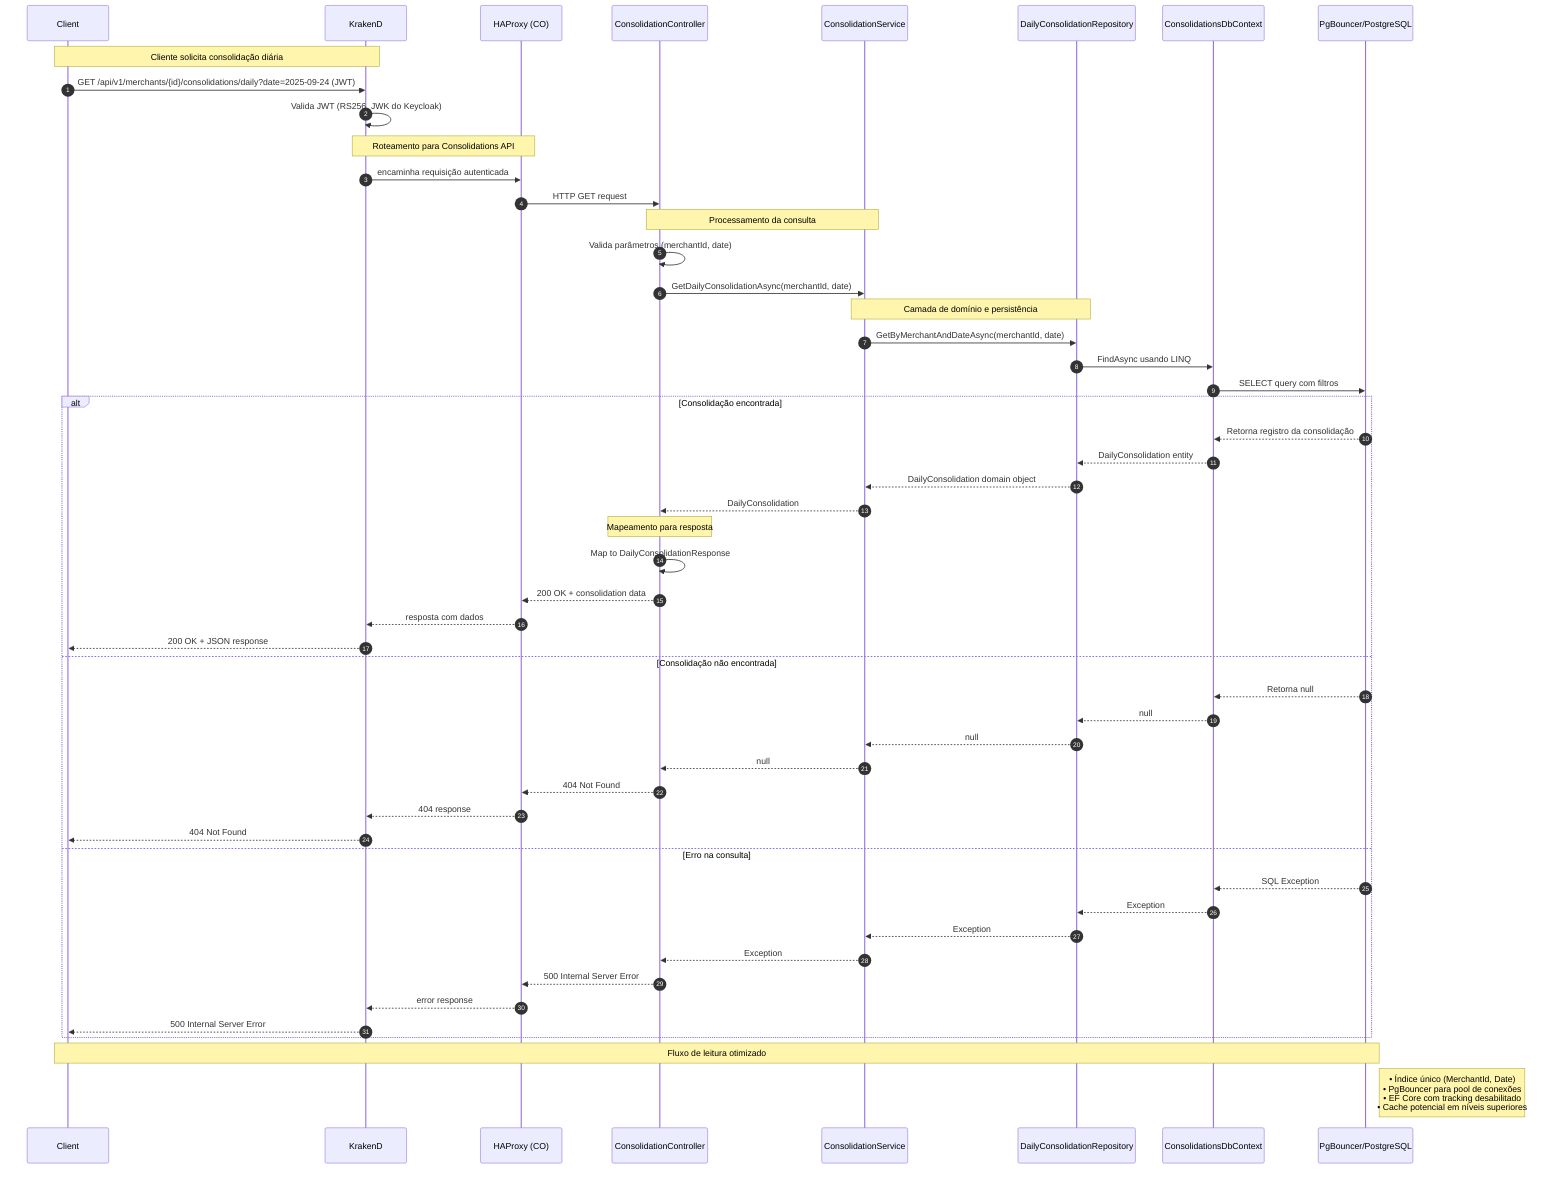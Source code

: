 sequenceDiagram
  autonumber
  participant Client
  participant Gateway as KrakenD
  participant LB as HAProxy (CO)
  participant Controller as ConsolidationController
  participant Service as ConsolidationService
  participant Repository as DailyConsolidationRepository
  participant Context as ConsolidationsDbContext
  participant DB as PgBouncer/PostgreSQL

  Note over Client,Gateway: Cliente solicita consolidação diária
  Client->>Gateway: GET /api/v1/merchants/{id}/consolidations/daily?date=2025-09-24 (JWT)
  Gateway->>Gateway: Valida JWT (RS256, JWK do Keycloak)

  Note over Gateway,LB: Roteamento para Consolidations API
  Gateway->>LB: encaminha requisição autenticada
  LB->>Controller: HTTP GET request

  Note over Controller,Service: Processamento da consulta
  Controller->>Controller: Valida parâmetros (merchantId, date)
  Controller->>Service: GetDailyConsolidationAsync(merchantId, date)

  Note over Service,Repository: Camada de domínio e persistência
  Service->>Repository: GetByMerchantAndDateAsync(merchantId, date)
  Repository->>Context: FindAsync usando LINQ
  Context->>DB: SELECT query com filtros

  alt Consolidação encontrada
    DB-->>Context: Retorna registro da consolidação
    Context-->>Repository: DailyConsolidation entity
    Repository-->>Service: DailyConsolidation domain object
    Service-->>Controller: DailyConsolidation

    Note over Controller: Mapeamento para resposta
    Controller->>Controller: Map to DailyConsolidationResponse
    Controller-->>LB: 200 OK + consolidation data
    LB-->>Gateway: resposta com dados
    Gateway-->>Client: 200 OK + JSON response

  else Consolidação não encontrada
    DB-->>Context: Retorna null
    Context-->>Repository: null
    Repository-->>Service: null
    Service-->>Controller: null
    Controller-->>LB: 404 Not Found
    LB-->>Gateway: 404 response
    Gateway-->>Client: 404 Not Found

  else Erro na consulta
    DB-->>Context: SQL Exception
    Context-->>Repository: Exception
    Repository-->>Service: Exception
    Service-->>Controller: Exception
    Controller-->>LB: 500 Internal Server Error
    LB-->>Gateway: error response
    Gateway-->>Client: 500 Internal Server Error
  end

  Note over Client,DB: Fluxo de leitura otimizado
  Note right of DB: • Índice único (MerchantId, Date)<br/>• PgBouncer para pool de conexões<br/>• EF Core com tracking desabilitado<br/>• Cache potencial em níveis superiores